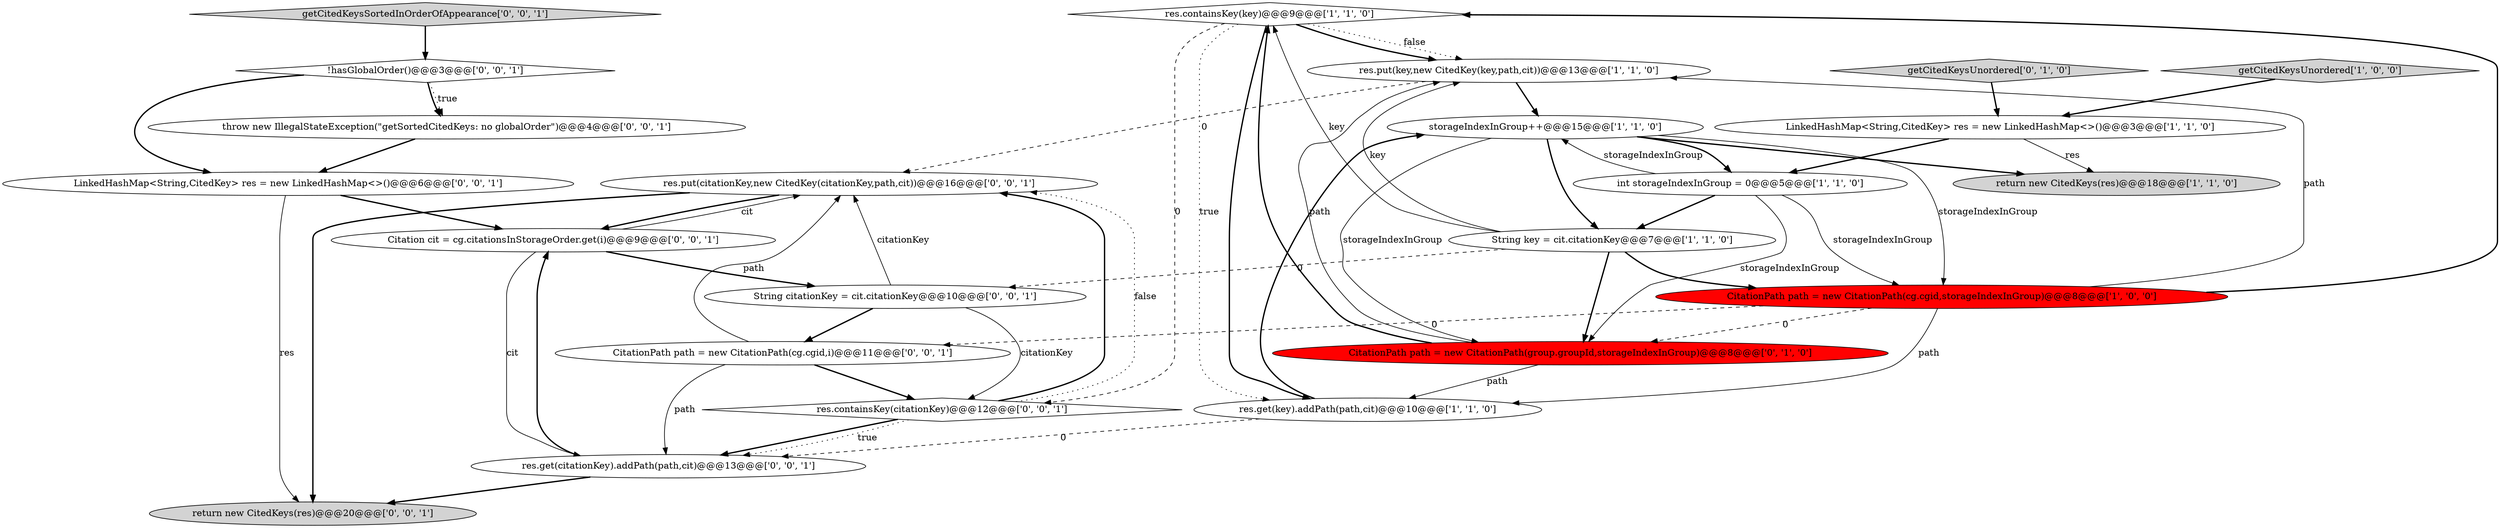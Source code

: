 digraph {
5 [style = filled, label = "res.containsKey(key)@@@9@@@['1', '1', '0']", fillcolor = white, shape = diamond image = "AAA0AAABBB1BBB"];
17 [style = filled, label = "LinkedHashMap<String,CitedKey> res = new LinkedHashMap<>()@@@6@@@['0', '0', '1']", fillcolor = white, shape = ellipse image = "AAA0AAABBB3BBB"];
22 [style = filled, label = "res.put(citationKey,new CitedKey(citationKey,path,cit))@@@16@@@['0', '0', '1']", fillcolor = white, shape = ellipse image = "AAA0AAABBB3BBB"];
14 [style = filled, label = "getCitedKeysSortedInOrderOfAppearance['0', '0', '1']", fillcolor = lightgray, shape = diamond image = "AAA0AAABBB3BBB"];
9 [style = filled, label = "CitationPath path = new CitationPath(cg.cgid,storageIndexInGroup)@@@8@@@['1', '0', '0']", fillcolor = red, shape = ellipse image = "AAA1AAABBB1BBB"];
11 [style = filled, label = "CitationPath path = new CitationPath(group.groupId,storageIndexInGroup)@@@8@@@['0', '1', '0']", fillcolor = red, shape = ellipse image = "AAA1AAABBB2BBB"];
2 [style = filled, label = "return new CitedKeys(res)@@@18@@@['1', '1', '0']", fillcolor = lightgray, shape = ellipse image = "AAA0AAABBB1BBB"];
3 [style = filled, label = "getCitedKeysUnordered['1', '0', '0']", fillcolor = lightgray, shape = diamond image = "AAA0AAABBB1BBB"];
4 [style = filled, label = "LinkedHashMap<String,CitedKey> res = new LinkedHashMap<>()@@@3@@@['1', '1', '0']", fillcolor = white, shape = ellipse image = "AAA0AAABBB1BBB"];
10 [style = filled, label = "getCitedKeysUnordered['0', '1', '0']", fillcolor = lightgray, shape = diamond image = "AAA0AAABBB2BBB"];
0 [style = filled, label = "res.put(key,new CitedKey(key,path,cit))@@@13@@@['1', '1', '0']", fillcolor = white, shape = ellipse image = "AAA0AAABBB1BBB"];
7 [style = filled, label = "String key = cit.citationKey@@@7@@@['1', '1', '0']", fillcolor = white, shape = ellipse image = "AAA0AAABBB1BBB"];
1 [style = filled, label = "int storageIndexInGroup = 0@@@5@@@['1', '1', '0']", fillcolor = white, shape = ellipse image = "AAA0AAABBB1BBB"];
13 [style = filled, label = "throw new IllegalStateException(\"getSortedCitedKeys: no globalOrder\")@@@4@@@['0', '0', '1']", fillcolor = white, shape = ellipse image = "AAA0AAABBB3BBB"];
20 [style = filled, label = "!hasGlobalOrder()@@@3@@@['0', '0', '1']", fillcolor = white, shape = diamond image = "AAA0AAABBB3BBB"];
19 [style = filled, label = "String citationKey = cit.citationKey@@@10@@@['0', '0', '1']", fillcolor = white, shape = ellipse image = "AAA0AAABBB3BBB"];
8 [style = filled, label = "storageIndexInGroup++@@@15@@@['1', '1', '0']", fillcolor = white, shape = ellipse image = "AAA0AAABBB1BBB"];
16 [style = filled, label = "res.containsKey(citationKey)@@@12@@@['0', '0', '1']", fillcolor = white, shape = diamond image = "AAA0AAABBB3BBB"];
21 [style = filled, label = "return new CitedKeys(res)@@@20@@@['0', '0', '1']", fillcolor = lightgray, shape = ellipse image = "AAA0AAABBB3BBB"];
6 [style = filled, label = "res.get(key).addPath(path,cit)@@@10@@@['1', '1', '0']", fillcolor = white, shape = ellipse image = "AAA0AAABBB1BBB"];
15 [style = filled, label = "res.get(citationKey).addPath(path,cit)@@@13@@@['0', '0', '1']", fillcolor = white, shape = ellipse image = "AAA0AAABBB3BBB"];
12 [style = filled, label = "CitationPath path = new CitationPath(cg.cgid,i)@@@11@@@['0', '0', '1']", fillcolor = white, shape = ellipse image = "AAA0AAABBB3BBB"];
18 [style = filled, label = "Citation cit = cg.citationsInStorageOrder.get(i)@@@9@@@['0', '0', '1']", fillcolor = white, shape = ellipse image = "AAA0AAABBB3BBB"];
4->2 [style = solid, label="res"];
16->15 [style = bold, label=""];
7->11 [style = bold, label=""];
20->13 [style = bold, label=""];
20->17 [style = bold, label=""];
19->22 [style = solid, label="citationKey"];
8->11 [style = solid, label="storageIndexInGroup"];
19->12 [style = bold, label=""];
15->21 [style = bold, label=""];
12->15 [style = solid, label="path"];
16->15 [style = dotted, label="true"];
18->19 [style = bold, label=""];
22->21 [style = bold, label=""];
1->8 [style = solid, label="storageIndexInGroup"];
5->6 [style = dotted, label="true"];
12->22 [style = solid, label="path"];
11->0 [style = solid, label="path"];
12->16 [style = bold, label=""];
16->22 [style = bold, label=""];
1->7 [style = bold, label=""];
3->4 [style = bold, label=""];
15->18 [style = bold, label=""];
9->6 [style = solid, label="path"];
11->6 [style = solid, label="path"];
0->22 [style = dashed, label="0"];
8->7 [style = bold, label=""];
8->9 [style = solid, label="storageIndexInGroup"];
5->16 [style = dashed, label="0"];
7->9 [style = bold, label=""];
8->1 [style = bold, label=""];
19->16 [style = solid, label="citationKey"];
1->9 [style = solid, label="storageIndexInGroup"];
11->5 [style = bold, label=""];
13->17 [style = bold, label=""];
5->0 [style = dotted, label="false"];
22->18 [style = bold, label=""];
5->6 [style = bold, label=""];
5->0 [style = bold, label=""];
8->2 [style = bold, label=""];
7->19 [style = dashed, label="0"];
6->15 [style = dashed, label="0"];
7->5 [style = solid, label="key"];
7->0 [style = solid, label="key"];
9->0 [style = solid, label="path"];
6->8 [style = bold, label=""];
0->8 [style = bold, label=""];
10->4 [style = bold, label=""];
9->5 [style = bold, label=""];
9->11 [style = dashed, label="0"];
20->13 [style = dotted, label="true"];
17->21 [style = solid, label="res"];
4->1 [style = bold, label=""];
9->12 [style = dashed, label="0"];
1->11 [style = solid, label="storageIndexInGroup"];
17->18 [style = bold, label=""];
18->22 [style = solid, label="cit"];
14->20 [style = bold, label=""];
18->15 [style = solid, label="cit"];
16->22 [style = dotted, label="false"];
}
